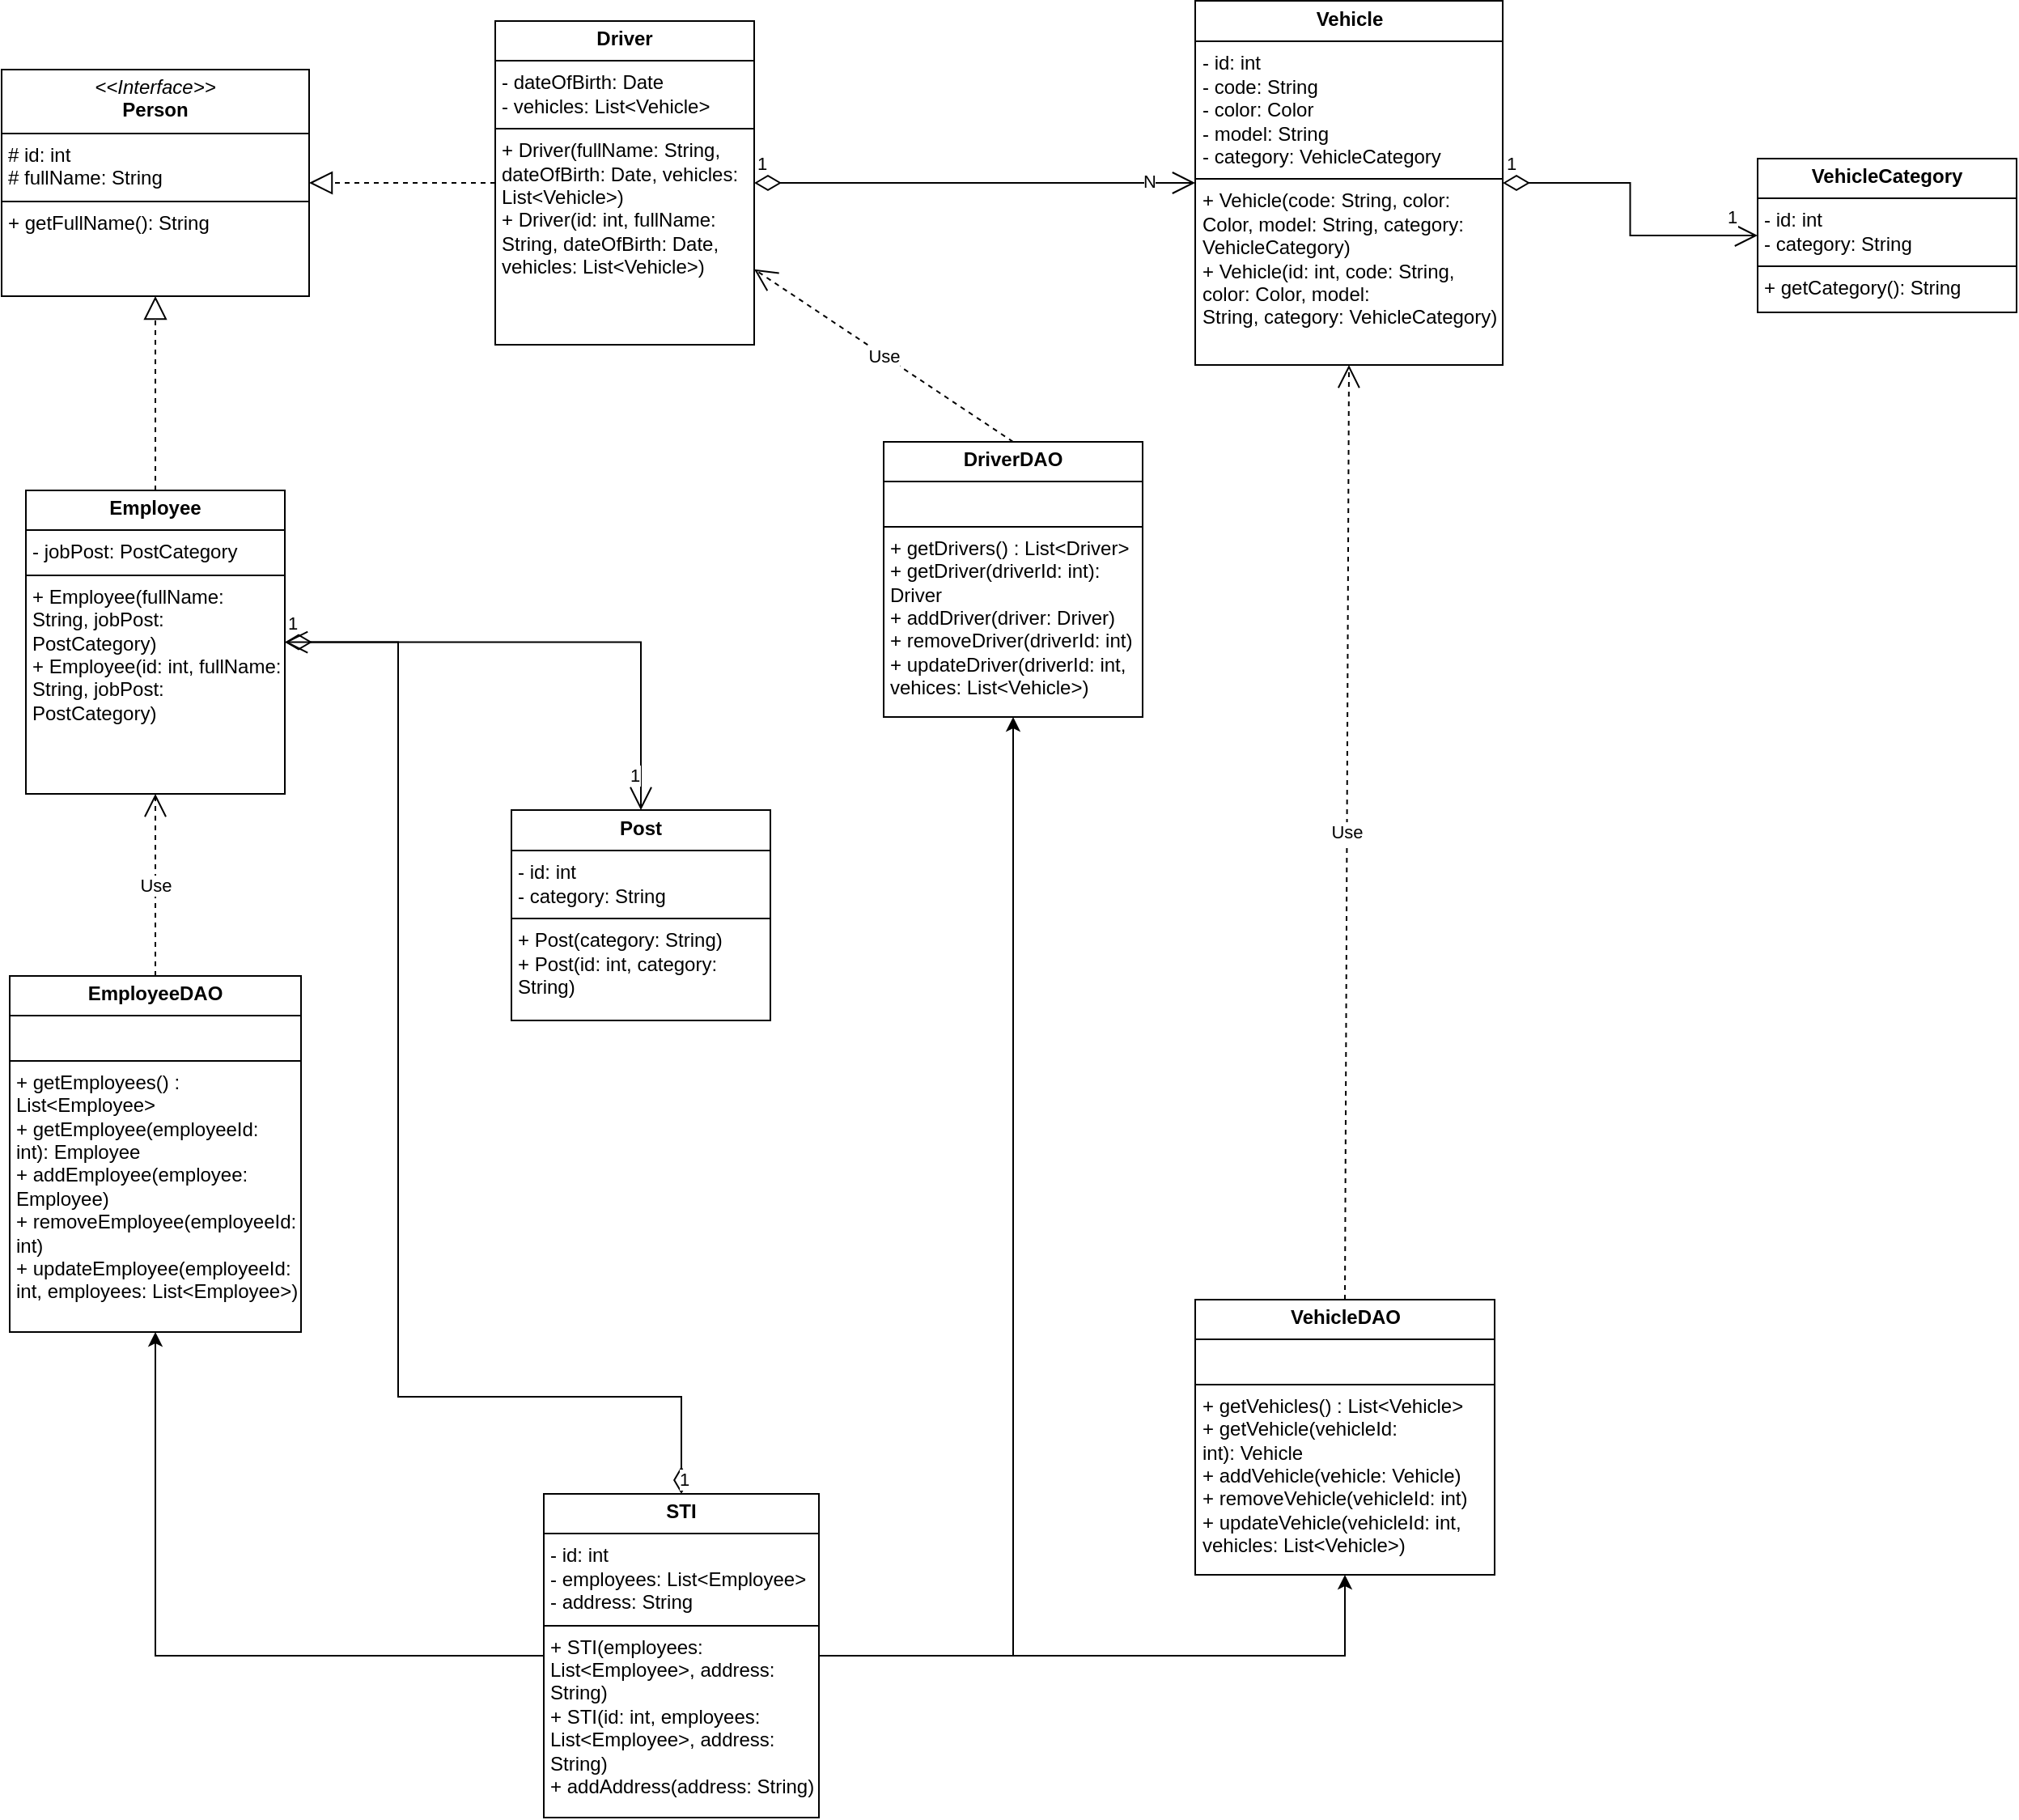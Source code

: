 <mxfile version="24.7.14">
  <diagram id="C5RBs43oDa-KdzZeNtuy" name="Page-1">
    <mxGraphModel dx="1313" dy="663" grid="1" gridSize="10" guides="1" tooltips="1" connect="1" arrows="1" fold="1" page="1" pageScale="1" pageWidth="1654" pageHeight="2336" math="0" shadow="0">
      <root>
        <mxCell id="WIyWlLk6GJQsqaUBKTNV-0" />
        <mxCell id="WIyWlLk6GJQsqaUBKTNV-1" parent="WIyWlLk6GJQsqaUBKTNV-0" />
        <mxCell id="XNurfVl0-IxBrmBoWmV6-0" value="&lt;p style=&quot;margin:0px;margin-top:4px;text-align:center;&quot;&gt;&lt;b&gt;DriverDAO&lt;/b&gt;&lt;/p&gt;&lt;hr size=&quot;1&quot; style=&quot;border-style:solid;&quot;&gt;&lt;p style=&quot;margin:0px;margin-left:4px;&quot;&gt;&lt;br&gt;&lt;/p&gt;&lt;hr size=&quot;1&quot; style=&quot;border-style:solid;&quot;&gt;&lt;p style=&quot;margin:0px;margin-left:4px;&quot;&gt;+ getDrivers() : List&amp;lt;Driver&amp;gt;&lt;/p&gt;&lt;p style=&quot;margin:0px;margin-left:4px;&quot;&gt;+ getDriver(driverId: int): Driver&lt;/p&gt;&lt;p style=&quot;margin:0px;margin-left:4px;&quot;&gt;+ addDriver(driver: Driver)&lt;/p&gt;&lt;p style=&quot;margin:0px;margin-left:4px;&quot;&gt;+ removeDriver(driverId: int)&lt;/p&gt;&lt;p style=&quot;margin:0px;margin-left:4px;&quot;&gt;+ updateDriver(driverId: int, vehices: List&amp;lt;Vehicle&amp;gt;)&lt;/p&gt;" style="verticalAlign=top;align=left;overflow=fill;html=1;whiteSpace=wrap;" vertex="1" parent="WIyWlLk6GJQsqaUBKTNV-1">
          <mxGeometry x="680" y="850" width="160" height="170" as="geometry" />
        </mxCell>
        <mxCell id="XNurfVl0-IxBrmBoWmV6-1" value="&lt;p style=&quot;margin:0px;margin-top:4px;text-align:center;&quot;&gt;&lt;b&gt;Driver&lt;/b&gt;&lt;/p&gt;&lt;hr size=&quot;1&quot; style=&quot;border-style:solid;&quot;&gt;&lt;p style=&quot;margin:0px;margin-left:4px;&quot;&gt;&lt;span style=&quot;background-color: initial;&quot;&gt;- dateOfBirth: Date&lt;/span&gt;&lt;br&gt;&lt;/p&gt;&lt;p style=&quot;margin:0px;margin-left:4px;&quot;&gt;- vehicles: List&amp;lt;Vehicle&amp;gt;&lt;/p&gt;&lt;hr size=&quot;1&quot; style=&quot;border-style:solid;&quot;&gt;&lt;p style=&quot;margin:0px;margin-left:4px;&quot;&gt;+ Driver(fullName: String, dateOfBirth: Date, vehicles: List&amp;lt;Vehicle&amp;gt;)&lt;/p&gt;&lt;p style=&quot;margin:0px;margin-left:4px;&quot;&gt;+ Driver(id: int,&amp;nbsp;&lt;span style=&quot;background-color: initial;&quot;&gt;fullName: String, dateOfBirth: Date, vehicles: List&amp;lt;Vehicle&amp;gt;)&lt;/span&gt;&lt;/p&gt;" style="verticalAlign=top;align=left;overflow=fill;html=1;whiteSpace=wrap;" vertex="1" parent="WIyWlLk6GJQsqaUBKTNV-1">
          <mxGeometry x="440" y="590" width="160" height="200" as="geometry" />
        </mxCell>
        <mxCell id="XNurfVl0-IxBrmBoWmV6-4" value="&lt;p style=&quot;margin:0px;margin-top:4px;text-align:center;&quot;&gt;&lt;b&gt;Vehicle&lt;/b&gt;&lt;/p&gt;&lt;hr size=&quot;1&quot; style=&quot;border-style:solid;&quot;&gt;&lt;p style=&quot;margin: 0px 0px 0px 4px;&quot;&gt;- id: int&lt;/p&gt;&lt;p style=&quot;margin: 0px 0px 0px 4px;&quot;&gt;- code: String&lt;/p&gt;&lt;p style=&quot;margin: 0px 0px 0px 4px;&quot;&gt;- color: Color&lt;/p&gt;&lt;p style=&quot;margin: 0px 0px 0px 4px;&quot;&gt;- model: String&lt;/p&gt;&lt;p style=&quot;margin: 0px 0px 0px 4px;&quot;&gt;- category: VehicleCategory&lt;/p&gt;&lt;hr size=&quot;1&quot; style=&quot;border-style:solid;&quot;&gt;&lt;p style=&quot;margin:0px;margin-left:4px;&quot;&gt;+ Vehicle(code: String, color: Color, model: String, category: VehicleCategory)&lt;/p&gt;&lt;p style=&quot;margin:0px;margin-left:4px;&quot;&gt;+&amp;nbsp;&lt;span style=&quot;background-color: initial;&quot;&gt;Vehicle(id: int, code: String, color: Color, model: String,&amp;nbsp;&lt;/span&gt;&lt;span style=&quot;background-color: initial;&quot;&gt;category: VehicleCategory&lt;/span&gt;&lt;span style=&quot;background-color: initial;&quot;&gt;)&lt;/span&gt;&lt;/p&gt;&lt;p style=&quot;margin:0px;margin-left:4px;&quot;&gt;&lt;br&gt;&lt;/p&gt;&lt;p style=&quot;margin:0px;margin-left:4px;&quot;&gt;&lt;br&gt;&lt;/p&gt;" style="verticalAlign=top;align=left;overflow=fill;html=1;whiteSpace=wrap;" vertex="1" parent="WIyWlLk6GJQsqaUBKTNV-1">
          <mxGeometry x="872.5" y="577.5" width="190" height="225" as="geometry" />
        </mxCell>
        <mxCell id="XNurfVl0-IxBrmBoWmV6-5" value="&lt;p style=&quot;margin:0px;margin-top:4px;text-align:center;&quot;&gt;&lt;b&gt;VehicleCategory&lt;/b&gt;&lt;/p&gt;&lt;hr size=&quot;1&quot; style=&quot;border-style:solid;&quot;&gt;&lt;p style=&quot;margin:0px;margin-left:4px;&quot;&gt;- id: int&lt;/p&gt;&lt;p style=&quot;margin:0px;margin-left:4px;&quot;&gt;- category: String&lt;/p&gt;&lt;hr size=&quot;1&quot; style=&quot;border-style:solid;&quot;&gt;&lt;p style=&quot;margin:0px;margin-left:4px;&quot;&gt;+ getCategory(): String&lt;/p&gt;" style="verticalAlign=top;align=left;overflow=fill;html=1;whiteSpace=wrap;" vertex="1" parent="WIyWlLk6GJQsqaUBKTNV-1">
          <mxGeometry x="1220" y="675" width="160" height="95" as="geometry" />
        </mxCell>
        <mxCell id="XNurfVl0-IxBrmBoWmV6-9" value="Use" style="endArrow=open;endSize=12;dashed=1;html=1;rounded=0;exitX=0.5;exitY=0;exitDx=0;exitDy=0;" edge="1" parent="WIyWlLk6GJQsqaUBKTNV-1" source="XNurfVl0-IxBrmBoWmV6-0" target="XNurfVl0-IxBrmBoWmV6-1">
          <mxGeometry width="160" relative="1" as="geometry">
            <mxPoint x="685" y="812.5" as="sourcePoint" />
            <mxPoint x="845" y="812.5" as="targetPoint" />
          </mxGeometry>
        </mxCell>
        <mxCell id="XNurfVl0-IxBrmBoWmV6-19" value="1" style="endArrow=open;html=1;endSize=12;startArrow=diamondThin;startSize=14;startFill=0;edgeStyle=orthogonalEdgeStyle;align=left;verticalAlign=bottom;rounded=0;exitX=1;exitY=0.5;exitDx=0;exitDy=0;entryX=0;entryY=0.5;entryDx=0;entryDy=0;" edge="1" parent="WIyWlLk6GJQsqaUBKTNV-1" source="XNurfVl0-IxBrmBoWmV6-4" target="XNurfVl0-IxBrmBoWmV6-5">
          <mxGeometry x="-1" y="3" relative="1" as="geometry">
            <mxPoint x="685" y="1042.5" as="sourcePoint" />
            <mxPoint x="845" y="1042.5" as="targetPoint" />
          </mxGeometry>
        </mxCell>
        <mxCell id="XNurfVl0-IxBrmBoWmV6-20" value="1" style="edgeLabel;html=1;align=center;verticalAlign=middle;resizable=0;points=[];" vertex="1" connectable="0" parent="XNurfVl0-IxBrmBoWmV6-19">
          <mxGeometry x="0.83" y="-1" relative="1" as="geometry">
            <mxPoint y="-13" as="offset" />
          </mxGeometry>
        </mxCell>
        <mxCell id="XNurfVl0-IxBrmBoWmV6-33" style="edgeStyle=orthogonalEdgeStyle;rounded=0;orthogonalLoop=1;jettySize=auto;html=1;entryX=0.5;entryY=1;entryDx=0;entryDy=0;" edge="1" parent="WIyWlLk6GJQsqaUBKTNV-1" source="XNurfVl0-IxBrmBoWmV6-21" target="XNurfVl0-IxBrmBoWmV6-0">
          <mxGeometry relative="1" as="geometry" />
        </mxCell>
        <mxCell id="XNurfVl0-IxBrmBoWmV6-66" style="edgeStyle=orthogonalEdgeStyle;rounded=0;orthogonalLoop=1;jettySize=auto;html=1;entryX=0.5;entryY=1;entryDx=0;entryDy=0;" edge="1" parent="WIyWlLk6GJQsqaUBKTNV-1" source="XNurfVl0-IxBrmBoWmV6-21" target="XNurfVl0-IxBrmBoWmV6-34">
          <mxGeometry relative="1" as="geometry" />
        </mxCell>
        <mxCell id="XNurfVl0-IxBrmBoWmV6-71" style="edgeStyle=orthogonalEdgeStyle;rounded=0;orthogonalLoop=1;jettySize=auto;html=1;entryX=0.5;entryY=1;entryDx=0;entryDy=0;" edge="1" parent="WIyWlLk6GJQsqaUBKTNV-1" source="XNurfVl0-IxBrmBoWmV6-21" target="XNurfVl0-IxBrmBoWmV6-70">
          <mxGeometry relative="1" as="geometry" />
        </mxCell>
        <mxCell id="XNurfVl0-IxBrmBoWmV6-21" value="&lt;p style=&quot;margin:0px;margin-top:4px;text-align:center;&quot;&gt;&lt;b&gt;STI&lt;/b&gt;&lt;/p&gt;&lt;hr size=&quot;1&quot; style=&quot;border-style:solid;&quot;&gt;&lt;p style=&quot;margin:0px;margin-left:4px;&quot;&gt;- id: int&lt;/p&gt;&lt;p style=&quot;margin:0px;margin-left:4px;&quot;&gt;- employees: List&amp;lt;Employee&amp;gt;&lt;/p&gt;&lt;p style=&quot;margin:0px;margin-left:4px;&quot;&gt;- address: String&lt;/p&gt;&lt;hr size=&quot;1&quot; style=&quot;border-style:solid;&quot;&gt;&lt;p style=&quot;margin:0px;margin-left:4px;&quot;&gt;+ STI(employees: List&amp;lt;Employee&amp;gt;, address: String)&lt;/p&gt;&lt;p style=&quot;margin:0px;margin-left:4px;&quot;&gt;+ STI(id: int,&amp;nbsp;&lt;span style=&quot;background-color: initial;&quot;&gt;employees: List&amp;lt;Employee&amp;gt;, address: String)&lt;/span&gt;&lt;/p&gt;&lt;p style=&quot;margin:0px;margin-left:4px;&quot;&gt;&lt;span style=&quot;background-color: initial;&quot;&gt;+ addAddress(address: String)&lt;/span&gt;&lt;/p&gt;" style="verticalAlign=top;align=left;overflow=fill;html=1;whiteSpace=wrap;" vertex="1" parent="WIyWlLk6GJQsqaUBKTNV-1">
          <mxGeometry x="470" y="1500" width="170" height="200" as="geometry" />
        </mxCell>
        <mxCell id="XNurfVl0-IxBrmBoWmV6-23" value="&lt;p style=&quot;margin:0px;margin-top:4px;text-align:center;&quot;&gt;&lt;b&gt;Employee&lt;/b&gt;&lt;/p&gt;&lt;hr size=&quot;1&quot; style=&quot;border-style:solid;&quot;&gt;&lt;p style=&quot;margin:0px;margin-left:4px;&quot;&gt;&lt;span style=&quot;background-color: initial;&quot;&gt;- jobPost: PostCategory&lt;/span&gt;&lt;br&gt;&lt;/p&gt;&lt;hr size=&quot;1&quot; style=&quot;border-style:solid;&quot;&gt;&lt;p style=&quot;margin:0px;margin-left:4px;&quot;&gt;+ Employee(fullName: String, jobPost: PostCategory)&lt;/p&gt;&lt;p style=&quot;margin:0px;margin-left:4px;&quot;&gt;+ Employee(id: int, fullName: String, jobPost: PostCategory)&lt;/p&gt;" style="verticalAlign=top;align=left;overflow=fill;html=1;whiteSpace=wrap;" vertex="1" parent="WIyWlLk6GJQsqaUBKTNV-1">
          <mxGeometry x="150" y="880" width="160" height="187.5" as="geometry" />
        </mxCell>
        <mxCell id="XNurfVl0-IxBrmBoWmV6-26" value="&lt;p style=&quot;margin:0px;margin-top:4px;text-align:center;&quot;&gt;&lt;b&gt;Post&lt;/b&gt;&lt;/p&gt;&lt;hr size=&quot;1&quot; style=&quot;border-style:solid;&quot;&gt;&lt;p style=&quot;margin:0px;margin-left:4px;&quot;&gt;- id: int&lt;/p&gt;&lt;p style=&quot;margin:0px;margin-left:4px;&quot;&gt;- category: String&lt;/p&gt;&lt;hr size=&quot;1&quot; style=&quot;border-style:solid;&quot;&gt;&lt;p style=&quot;margin:0px;margin-left:4px;&quot;&gt;+ Post(category: String)&lt;/p&gt;&lt;p style=&quot;margin:0px;margin-left:4px;&quot;&gt;+ Post(id: int, category: String)&lt;/p&gt;" style="verticalAlign=top;align=left;overflow=fill;html=1;whiteSpace=wrap;" vertex="1" parent="WIyWlLk6GJQsqaUBKTNV-1">
          <mxGeometry x="450" y="1077.5" width="160" height="130" as="geometry" />
        </mxCell>
        <mxCell id="XNurfVl0-IxBrmBoWmV6-30" value="" style="endArrow=block;dashed=1;endFill=0;endSize=12;html=1;rounded=0;entryX=1;entryY=0.5;entryDx=0;entryDy=0;exitX=0;exitY=0.5;exitDx=0;exitDy=0;" edge="1" parent="WIyWlLk6GJQsqaUBKTNV-1" source="XNurfVl0-IxBrmBoWmV6-1" target="XNurfVl0-IxBrmBoWmV6-29">
          <mxGeometry width="160" relative="1" as="geometry">
            <mxPoint x="505" y="610" as="sourcePoint" />
            <mxPoint x="665" y="610" as="targetPoint" />
          </mxGeometry>
        </mxCell>
        <mxCell id="XNurfVl0-IxBrmBoWmV6-31" value="" style="endArrow=block;dashed=1;endFill=0;endSize=12;html=1;rounded=0;entryX=0.5;entryY=1;entryDx=0;entryDy=0;exitX=0.5;exitY=0;exitDx=0;exitDy=0;" edge="1" parent="WIyWlLk6GJQsqaUBKTNV-1" source="XNurfVl0-IxBrmBoWmV6-23" target="XNurfVl0-IxBrmBoWmV6-29">
          <mxGeometry width="160" relative="1" as="geometry">
            <mxPoint x="735" y="532" as="sourcePoint" />
            <mxPoint x="880" y="420" as="targetPoint" />
          </mxGeometry>
        </mxCell>
        <mxCell id="XNurfVl0-IxBrmBoWmV6-32" value="1" style="endArrow=open;html=1;endSize=12;startArrow=diamondThin;startSize=14;startFill=0;edgeStyle=orthogonalEdgeStyle;align=left;verticalAlign=bottom;rounded=0;exitX=1;exitY=0.5;exitDx=0;exitDy=0;entryX=0.5;entryY=0;entryDx=0;entryDy=0;" edge="1" parent="WIyWlLk6GJQsqaUBKTNV-1" source="XNurfVl0-IxBrmBoWmV6-23" target="XNurfVl0-IxBrmBoWmV6-26">
          <mxGeometry x="-1" y="3" relative="1" as="geometry">
            <mxPoint x="915" y="650" as="sourcePoint" />
            <mxPoint x="1075" y="650" as="targetPoint" />
          </mxGeometry>
        </mxCell>
        <mxCell id="XNurfVl0-IxBrmBoWmV6-73" value="1" style="edgeLabel;html=1;align=center;verticalAlign=middle;resizable=0;points=[];" vertex="1" connectable="0" parent="XNurfVl0-IxBrmBoWmV6-32">
          <mxGeometry x="0.867" y="-4" relative="1" as="geometry">
            <mxPoint as="offset" />
          </mxGeometry>
        </mxCell>
        <mxCell id="XNurfVl0-IxBrmBoWmV6-34" value="&lt;p style=&quot;margin:0px;margin-top:4px;text-align:center;&quot;&gt;&lt;b&gt;VehicleDAO&lt;/b&gt;&lt;/p&gt;&lt;hr size=&quot;1&quot; style=&quot;border-style:solid;&quot;&gt;&lt;p style=&quot;margin:0px;margin-left:4px;&quot;&gt;&lt;br&gt;&lt;/p&gt;&lt;hr size=&quot;1&quot; style=&quot;border-style:solid;&quot;&gt;&lt;p style=&quot;margin:0px;margin-left:4px;&quot;&gt;+ getVehicles() : List&amp;lt;Vehicle&amp;gt;&lt;/p&gt;&lt;p style=&quot;margin:0px;margin-left:4px;&quot;&gt;+ getVehicle(vehicleId: int):&amp;nbsp;&lt;span style=&quot;background-color: initial;&quot;&gt;Vehicle&lt;/span&gt;&lt;/p&gt;&lt;p style=&quot;margin:0px;margin-left:4px;&quot;&gt;+ addVehicle(vehicle: Vehicle)&lt;/p&gt;&lt;p style=&quot;margin:0px;margin-left:4px;&quot;&gt;+ removeVehicle(vehicleId: int)&lt;/p&gt;&lt;p style=&quot;margin:0px;margin-left:4px;&quot;&gt;+ update&lt;span style=&quot;background-color: initial;&quot;&gt;Vehicle&lt;/span&gt;&lt;span style=&quot;background-color: initial;&quot;&gt;(v&lt;/span&gt;&lt;span style=&quot;background-color: initial;&quot;&gt;ehicleI&lt;/span&gt;&lt;span style=&quot;background-color: initial;&quot;&gt;d: int, vehicles: List&amp;lt;Vehicle&amp;gt;)&lt;/span&gt;&lt;/p&gt;" style="verticalAlign=top;align=left;overflow=fill;html=1;whiteSpace=wrap;" vertex="1" parent="WIyWlLk6GJQsqaUBKTNV-1">
          <mxGeometry x="872.5" y="1380" width="185" height="170" as="geometry" />
        </mxCell>
        <mxCell id="XNurfVl0-IxBrmBoWmV6-67" value="Use" style="endArrow=open;endSize=12;dashed=1;html=1;rounded=0;exitX=0.5;exitY=0;exitDx=0;exitDy=0;entryX=0.5;entryY=1;entryDx=0;entryDy=0;" edge="1" parent="WIyWlLk6GJQsqaUBKTNV-1" source="XNurfVl0-IxBrmBoWmV6-34" target="XNurfVl0-IxBrmBoWmV6-4">
          <mxGeometry width="160" relative="1" as="geometry">
            <mxPoint x="900" y="1267" as="sourcePoint" />
            <mxPoint x="900" y="1130" as="targetPoint" />
          </mxGeometry>
        </mxCell>
        <mxCell id="XNurfVl0-IxBrmBoWmV6-29" value="&lt;p style=&quot;margin:0px;margin-top:4px;text-align:center;&quot;&gt;&lt;i&gt;&amp;lt;&amp;lt;Interface&amp;gt;&amp;gt;&lt;/i&gt;&lt;br&gt;&lt;b&gt;Person&lt;/b&gt;&lt;/p&gt;&lt;hr size=&quot;1&quot; style=&quot;border-style:solid;&quot;&gt;&lt;p style=&quot;margin:0px;margin-left:4px;&quot;&gt;# id: int&lt;/p&gt;&lt;p style=&quot;margin:0px;margin-left:4px;&quot;&gt;# fullName: String&lt;/p&gt;&lt;hr size=&quot;1&quot; style=&quot;border-style:solid;&quot;&gt;&lt;p style=&quot;margin:0px;margin-left:4px;&quot;&gt;+ getFullName(): String&lt;/p&gt;" style="verticalAlign=top;align=left;overflow=fill;html=1;whiteSpace=wrap;" vertex="1" parent="WIyWlLk6GJQsqaUBKTNV-1">
          <mxGeometry x="135" y="620" width="190" height="140" as="geometry" />
        </mxCell>
        <mxCell id="XNurfVl0-IxBrmBoWmV6-70" value="&lt;p style=&quot;margin:0px;margin-top:4px;text-align:center;&quot;&gt;&lt;b&gt;EmployeeDAO&lt;/b&gt;&lt;/p&gt;&lt;hr size=&quot;1&quot; style=&quot;border-style:solid;&quot;&gt;&lt;p style=&quot;margin:0px;margin-left:4px;&quot;&gt;&lt;br&gt;&lt;/p&gt;&lt;hr size=&quot;1&quot; style=&quot;border-style:solid;&quot;&gt;&lt;p style=&quot;margin:0px;margin-left:4px;&quot;&gt;+ getEmployees() : List&amp;lt;Employee&amp;gt;&lt;/p&gt;&lt;p style=&quot;margin:0px;margin-left:4px;&quot;&gt;+ getEmployee(employeeId: int):&amp;nbsp;&lt;span style=&quot;background-color: initial;&quot;&gt;Employee&lt;/span&gt;&lt;/p&gt;&lt;p style=&quot;margin:0px;margin-left:4px;&quot;&gt;+ addEmployee(employee: Employee)&lt;/p&gt;&lt;p style=&quot;margin:0px;margin-left:4px;&quot;&gt;+ removeEmployee(employeeId: int)&lt;/p&gt;&lt;p style=&quot;margin:0px;margin-left:4px;&quot;&gt;+ updateEmployee(employeeId: int, employees: List&amp;lt;E&lt;span style=&quot;background-color: initial;&quot;&gt;mployee&lt;/span&gt;&lt;span style=&quot;background-color: initial;&quot;&gt;&amp;gt;)&lt;/span&gt;&lt;/p&gt;" style="verticalAlign=top;align=left;overflow=fill;html=1;whiteSpace=wrap;" vertex="1" parent="WIyWlLk6GJQsqaUBKTNV-1">
          <mxGeometry x="140" y="1180" width="180" height="220" as="geometry" />
        </mxCell>
        <mxCell id="XNurfVl0-IxBrmBoWmV6-72" value="Use" style="endArrow=open;endSize=12;dashed=1;html=1;rounded=0;exitX=0.5;exitY=0;exitDx=0;exitDy=0;entryX=0.5;entryY=1;entryDx=0;entryDy=0;" edge="1" parent="WIyWlLk6GJQsqaUBKTNV-1" source="XNurfVl0-IxBrmBoWmV6-70" target="XNurfVl0-IxBrmBoWmV6-23">
          <mxGeometry width="160" relative="1" as="geometry">
            <mxPoint x="250" y="1260" as="sourcePoint" />
            <mxPoint x="410" y="1260" as="targetPoint" />
          </mxGeometry>
        </mxCell>
        <mxCell id="XNurfVl0-IxBrmBoWmV6-74" value="1" style="endArrow=open;html=1;endSize=12;startArrow=diamondThin;startSize=14;startFill=0;edgeStyle=orthogonalEdgeStyle;align=left;verticalAlign=bottom;rounded=0;exitX=1;exitY=0.5;exitDx=0;exitDy=0;entryX=0;entryY=0.5;entryDx=0;entryDy=0;" edge="1" parent="WIyWlLk6GJQsqaUBKTNV-1" source="XNurfVl0-IxBrmBoWmV6-1" target="XNurfVl0-IxBrmBoWmV6-4">
          <mxGeometry x="-1" y="3" relative="1" as="geometry">
            <mxPoint x="650" y="675" as="sourcePoint" />
            <mxPoint x="810" y="675" as="targetPoint" />
          </mxGeometry>
        </mxCell>
        <mxCell id="XNurfVl0-IxBrmBoWmV6-77" value="N" style="edgeLabel;html=1;align=center;verticalAlign=middle;resizable=0;points=[];" vertex="1" connectable="0" parent="XNurfVl0-IxBrmBoWmV6-74">
          <mxGeometry x="0.79" y="1" relative="1" as="geometry">
            <mxPoint as="offset" />
          </mxGeometry>
        </mxCell>
        <mxCell id="XNurfVl0-IxBrmBoWmV6-78" value="1" style="endArrow=open;html=1;endSize=12;startArrow=diamondThin;startSize=14;startFill=0;edgeStyle=orthogonalEdgeStyle;align=left;verticalAlign=bottom;rounded=0;exitX=0.5;exitY=0;exitDx=0;exitDy=0;entryX=1;entryY=0.5;entryDx=0;entryDy=0;" edge="1" parent="WIyWlLk6GJQsqaUBKTNV-1" source="XNurfVl0-IxBrmBoWmV6-21" target="XNurfVl0-IxBrmBoWmV6-23">
          <mxGeometry x="-1" y="3" relative="1" as="geometry">
            <mxPoint x="450" y="1330" as="sourcePoint" />
            <mxPoint x="610" y="1330" as="targetPoint" />
            <Array as="points">
              <mxPoint x="555" y="1440" />
              <mxPoint x="380" y="1440" />
              <mxPoint x="380" y="974" />
            </Array>
          </mxGeometry>
        </mxCell>
      </root>
    </mxGraphModel>
  </diagram>
</mxfile>
